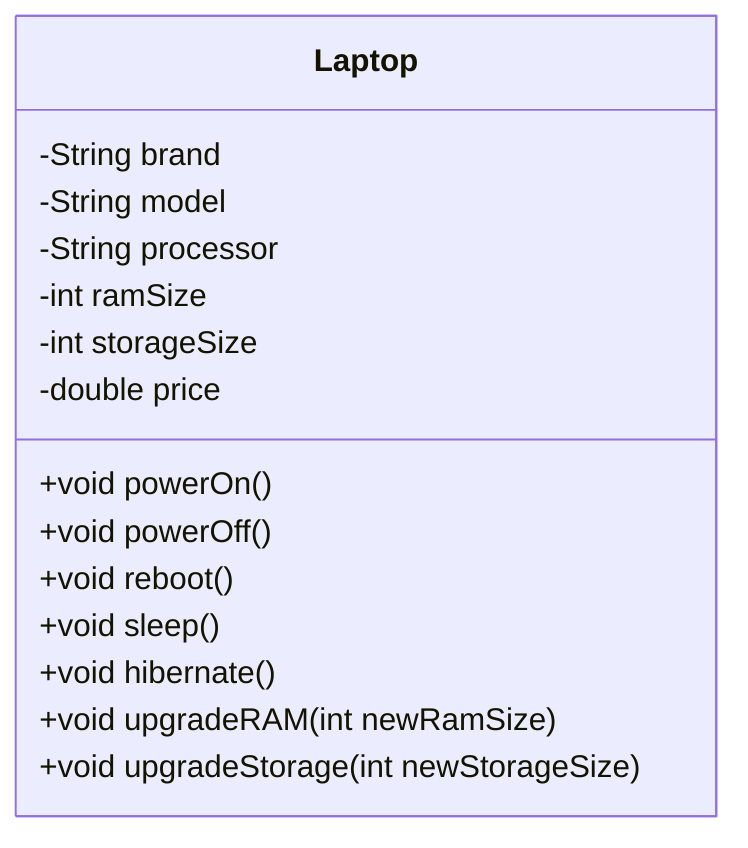 classDiagram
    class Laptop {
        -String brand
        -String model
        -String processor
        -int ramSize
        -int storageSize
        -double price
        +void powerOn()
        +void powerOff()
        +void reboot()
        +void sleep()
        +void hibernate()
        +void upgradeRAM(int newRamSize)
        +void upgradeStorage(int newStorageSize)
    }